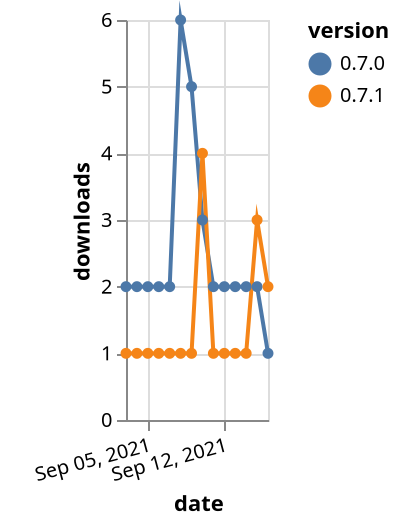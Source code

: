 {"$schema": "https://vega.github.io/schema/vega-lite/v5.json", "description": "A simple bar chart with embedded data.", "data": {"values": [{"date": "2021-09-03", "total": 3911, "delta": 2, "version": "0.7.0"}, {"date": "2021-09-04", "total": 3913, "delta": 2, "version": "0.7.0"}, {"date": "2021-09-05", "total": 3915, "delta": 2, "version": "0.7.0"}, {"date": "2021-09-06", "total": 3917, "delta": 2, "version": "0.7.0"}, {"date": "2021-09-07", "total": 3919, "delta": 2, "version": "0.7.0"}, {"date": "2021-09-08", "total": 3925, "delta": 6, "version": "0.7.0"}, {"date": "2021-09-09", "total": 3930, "delta": 5, "version": "0.7.0"}, {"date": "2021-09-10", "total": 3933, "delta": 3, "version": "0.7.0"}, {"date": "2021-09-11", "total": 3935, "delta": 2, "version": "0.7.0"}, {"date": "2021-09-12", "total": 3937, "delta": 2, "version": "0.7.0"}, {"date": "2021-09-13", "total": 3939, "delta": 2, "version": "0.7.0"}, {"date": "2021-09-14", "total": 3941, "delta": 2, "version": "0.7.0"}, {"date": "2021-09-15", "total": 3943, "delta": 2, "version": "0.7.0"}, {"date": "2021-09-16", "total": 3944, "delta": 1, "version": "0.7.0"}, {"date": "2021-09-03", "total": 450, "delta": 1, "version": "0.7.1"}, {"date": "2021-09-04", "total": 451, "delta": 1, "version": "0.7.1"}, {"date": "2021-09-05", "total": 452, "delta": 1, "version": "0.7.1"}, {"date": "2021-09-06", "total": 453, "delta": 1, "version": "0.7.1"}, {"date": "2021-09-07", "total": 454, "delta": 1, "version": "0.7.1"}, {"date": "2021-09-08", "total": 455, "delta": 1, "version": "0.7.1"}, {"date": "2021-09-09", "total": 456, "delta": 1, "version": "0.7.1"}, {"date": "2021-09-10", "total": 460, "delta": 4, "version": "0.7.1"}, {"date": "2021-09-11", "total": 461, "delta": 1, "version": "0.7.1"}, {"date": "2021-09-12", "total": 462, "delta": 1, "version": "0.7.1"}, {"date": "2021-09-13", "total": 463, "delta": 1, "version": "0.7.1"}, {"date": "2021-09-14", "total": 464, "delta": 1, "version": "0.7.1"}, {"date": "2021-09-15", "total": 467, "delta": 3, "version": "0.7.1"}, {"date": "2021-09-16", "total": 469, "delta": 2, "version": "0.7.1"}]}, "width": "container", "mark": {"type": "line", "point": {"filled": true}}, "encoding": {"x": {"field": "date", "type": "temporal", "timeUnit": "yearmonthdate", "title": "date", "axis": {"labelAngle": -15}}, "y": {"field": "delta", "type": "quantitative", "title": "downloads"}, "color": {"field": "version", "type": "nominal"}, "tooltip": {"field": "delta"}}}